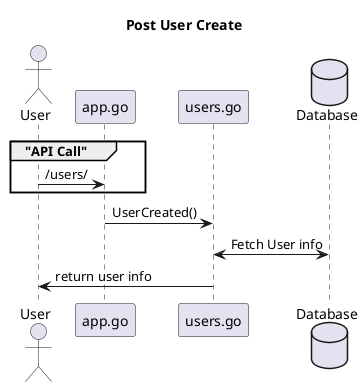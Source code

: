 @startuml
title "Post User Create"

actor User as user
participant "app.go" as app
participant "users.go" as route
database Database as DB

group "API Call"
user -> app : /users/
end
app -> route : UserCreated()
route <-> DB : Fetch User info
user <- route : return user info
@enduml